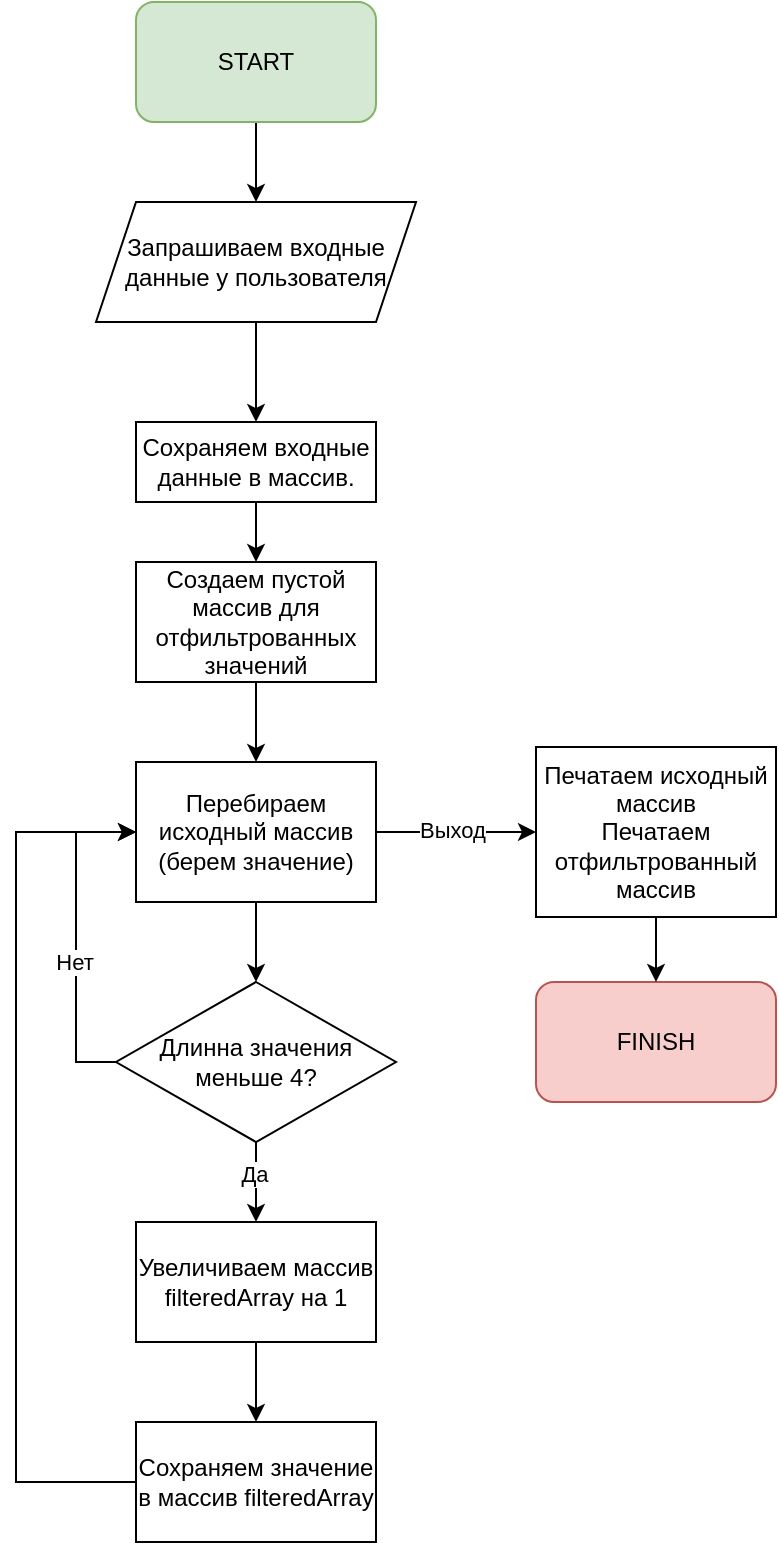 <mxfile version="20.3.2" type="github">
  <diagram id="JC4m1XMrAAwa5jH7qGD0" name="Страница 1">
    <mxGraphModel dx="946" dy="645" grid="1" gridSize="10" guides="1" tooltips="1" connect="1" arrows="1" fold="1" page="1" pageScale="1" pageWidth="827" pageHeight="1169" math="0" shadow="0">
      <root>
        <mxCell id="0" />
        <mxCell id="1" parent="0" />
        <mxCell id="FwU6UB3aZ-FtTWnAnB2f-29" style="edgeStyle=orthogonalEdgeStyle;rounded=0;orthogonalLoop=1;jettySize=auto;html=1;exitX=0.5;exitY=1;exitDx=0;exitDy=0;entryX=0.5;entryY=0;entryDx=0;entryDy=0;" parent="1" source="FwU6UB3aZ-FtTWnAnB2f-1" target="FwU6UB3aZ-FtTWnAnB2f-4" edge="1">
          <mxGeometry relative="1" as="geometry" />
        </mxCell>
        <mxCell id="FwU6UB3aZ-FtTWnAnB2f-1" value="START" style="rounded=1;whiteSpace=wrap;html=1;fillColor=#d5e8d4;strokeColor=#82b366;" parent="1" vertex="1">
          <mxGeometry x="280" y="50" width="120" height="60" as="geometry" />
        </mxCell>
        <mxCell id="FwU6UB3aZ-FtTWnAnB2f-2" value="FINISH" style="rounded=1;whiteSpace=wrap;html=1;fillColor=#f8cecc;strokeColor=#b85450;" parent="1" vertex="1">
          <mxGeometry x="480" y="540" width="120" height="60" as="geometry" />
        </mxCell>
        <mxCell id="u-HLmL6yPstAoPkc9PBy-2" value="" style="edgeStyle=orthogonalEdgeStyle;rounded=0;orthogonalLoop=1;jettySize=auto;html=1;" parent="1" source="FwU6UB3aZ-FtTWnAnB2f-4" target="u-HLmL6yPstAoPkc9PBy-1" edge="1">
          <mxGeometry relative="1" as="geometry" />
        </mxCell>
        <mxCell id="FwU6UB3aZ-FtTWnAnB2f-4" value="Запрашиваем входные данные у пользователя" style="shape=parallelogram;perimeter=parallelogramPerimeter;whiteSpace=wrap;html=1;fixedSize=1;" parent="1" vertex="1">
          <mxGeometry x="260" y="150" width="160" height="60" as="geometry" />
        </mxCell>
        <mxCell id="FwU6UB3aZ-FtTWnAnB2f-19" value="" style="edgeStyle=orthogonalEdgeStyle;rounded=0;orthogonalLoop=1;jettySize=auto;html=1;" parent="1" source="FwU6UB3aZ-FtTWnAnB2f-5" target="FwU6UB3aZ-FtTWnAnB2f-18" edge="1">
          <mxGeometry relative="1" as="geometry" />
        </mxCell>
        <mxCell id="u-HLmL6yPstAoPkc9PBy-15" value="" style="edgeStyle=orthogonalEdgeStyle;rounded=0;orthogonalLoop=1;jettySize=auto;html=1;" parent="1" source="FwU6UB3aZ-FtTWnAnB2f-5" target="u-HLmL6yPstAoPkc9PBy-14" edge="1">
          <mxGeometry relative="1" as="geometry" />
        </mxCell>
        <mxCell id="u-HLmL6yPstAoPkc9PBy-16" value="Выход" style="edgeLabel;html=1;align=center;verticalAlign=middle;resizable=0;points=[];" parent="u-HLmL6yPstAoPkc9PBy-15" vertex="1" connectable="0">
          <mxGeometry x="-0.05" y="-1" relative="1" as="geometry">
            <mxPoint y="-2" as="offset" />
          </mxGeometry>
        </mxCell>
        <mxCell id="FwU6UB3aZ-FtTWnAnB2f-5" value="Перебираем исходный массив&lt;br&gt;(берем значение)" style="whiteSpace=wrap;html=1;" parent="1" vertex="1">
          <mxGeometry x="280" y="430" width="120" height="70" as="geometry" />
        </mxCell>
        <mxCell id="u-HLmL6yPstAoPkc9PBy-7" value="" style="edgeStyle=orthogonalEdgeStyle;rounded=0;orthogonalLoop=1;jettySize=auto;html=1;" parent="1" source="FwU6UB3aZ-FtTWnAnB2f-18" target="u-HLmL6yPstAoPkc9PBy-6" edge="1">
          <mxGeometry relative="1" as="geometry" />
        </mxCell>
        <mxCell id="u-HLmL6yPstAoPkc9PBy-10" value="Да" style="edgeLabel;html=1;align=center;verticalAlign=middle;resizable=0;points=[];" parent="u-HLmL6yPstAoPkc9PBy-7" vertex="1" connectable="0">
          <mxGeometry x="-0.15" y="1" relative="1" as="geometry">
            <mxPoint x="-2" y="-1" as="offset" />
          </mxGeometry>
        </mxCell>
        <mxCell id="u-HLmL6yPstAoPkc9PBy-11" style="edgeStyle=orthogonalEdgeStyle;rounded=0;orthogonalLoop=1;jettySize=auto;html=1;exitX=0;exitY=0.5;exitDx=0;exitDy=0;entryX=0;entryY=0.5;entryDx=0;entryDy=0;" parent="1" source="FwU6UB3aZ-FtTWnAnB2f-18" target="FwU6UB3aZ-FtTWnAnB2f-5" edge="1">
          <mxGeometry relative="1" as="geometry" />
        </mxCell>
        <mxCell id="u-HLmL6yPstAoPkc9PBy-13" value="Нет" style="edgeLabel;html=1;align=center;verticalAlign=middle;resizable=0;points=[];" parent="u-HLmL6yPstAoPkc9PBy-11" vertex="1" connectable="0">
          <mxGeometry x="-0.212" y="4" relative="1" as="geometry">
            <mxPoint x="3" y="-5" as="offset" />
          </mxGeometry>
        </mxCell>
        <mxCell id="FwU6UB3aZ-FtTWnAnB2f-18" value="Длинна значения меньше 4?" style="rhombus;whiteSpace=wrap;html=1;" parent="1" vertex="1">
          <mxGeometry x="270" y="540" width="140" height="80" as="geometry" />
        </mxCell>
        <mxCell id="u-HLmL6yPstAoPkc9PBy-4" value="" style="edgeStyle=orthogonalEdgeStyle;rounded=0;orthogonalLoop=1;jettySize=auto;html=1;" parent="1" source="u-HLmL6yPstAoPkc9PBy-1" target="u-HLmL6yPstAoPkc9PBy-3" edge="1">
          <mxGeometry relative="1" as="geometry" />
        </mxCell>
        <mxCell id="u-HLmL6yPstAoPkc9PBy-1" value="Сохраняем входные данные в массив." style="whiteSpace=wrap;html=1;" parent="1" vertex="1">
          <mxGeometry x="280" y="260" width="120" height="40" as="geometry" />
        </mxCell>
        <mxCell id="u-HLmL6yPstAoPkc9PBy-5" value="" style="edgeStyle=orthogonalEdgeStyle;rounded=0;orthogonalLoop=1;jettySize=auto;html=1;" parent="1" source="u-HLmL6yPstAoPkc9PBy-3" target="FwU6UB3aZ-FtTWnAnB2f-5" edge="1">
          <mxGeometry relative="1" as="geometry" />
        </mxCell>
        <mxCell id="u-HLmL6yPstAoPkc9PBy-3" value="Создаем пустой массив для отфильтрованных значений" style="whiteSpace=wrap;html=1;" parent="1" vertex="1">
          <mxGeometry x="280" y="330" width="120" height="60" as="geometry" />
        </mxCell>
        <mxCell id="u-HLmL6yPstAoPkc9PBy-9" value="" style="edgeStyle=orthogonalEdgeStyle;rounded=0;orthogonalLoop=1;jettySize=auto;html=1;" parent="1" source="u-HLmL6yPstAoPkc9PBy-6" target="u-HLmL6yPstAoPkc9PBy-8" edge="1">
          <mxGeometry relative="1" as="geometry" />
        </mxCell>
        <mxCell id="u-HLmL6yPstAoPkc9PBy-6" value="Увеличиваем массив filteredArray на 1" style="whiteSpace=wrap;html=1;" parent="1" vertex="1">
          <mxGeometry x="280" y="660" width="120" height="60" as="geometry" />
        </mxCell>
        <mxCell id="u-HLmL6yPstAoPkc9PBy-12" style="edgeStyle=orthogonalEdgeStyle;rounded=0;orthogonalLoop=1;jettySize=auto;html=1;exitX=0;exitY=0.5;exitDx=0;exitDy=0;" parent="1" edge="1">
          <mxGeometry relative="1" as="geometry">
            <mxPoint x="280" y="465" as="targetPoint" />
            <mxPoint x="280" y="795" as="sourcePoint" />
            <Array as="points">
              <mxPoint x="280" y="790" />
              <mxPoint x="220" y="790" />
              <mxPoint x="220" y="465" />
            </Array>
          </mxGeometry>
        </mxCell>
        <mxCell id="u-HLmL6yPstAoPkc9PBy-8" value="Сохраняем значение в массив filteredArray" style="whiteSpace=wrap;html=1;" parent="1" vertex="1">
          <mxGeometry x="280" y="760" width="120" height="60" as="geometry" />
        </mxCell>
        <mxCell id="u-HLmL6yPstAoPkc9PBy-17" value="" style="edgeStyle=orthogonalEdgeStyle;rounded=0;orthogonalLoop=1;jettySize=auto;html=1;" parent="1" source="u-HLmL6yPstAoPkc9PBy-14" target="FwU6UB3aZ-FtTWnAnB2f-2" edge="1">
          <mxGeometry relative="1" as="geometry" />
        </mxCell>
        <mxCell id="u-HLmL6yPstAoPkc9PBy-14" value="Печатаем исходный массив&lt;br&gt;Печатаем отфильтрованный массив" style="whiteSpace=wrap;html=1;" parent="1" vertex="1">
          <mxGeometry x="480" y="422.5" width="120" height="85" as="geometry" />
        </mxCell>
      </root>
    </mxGraphModel>
  </diagram>
</mxfile>
